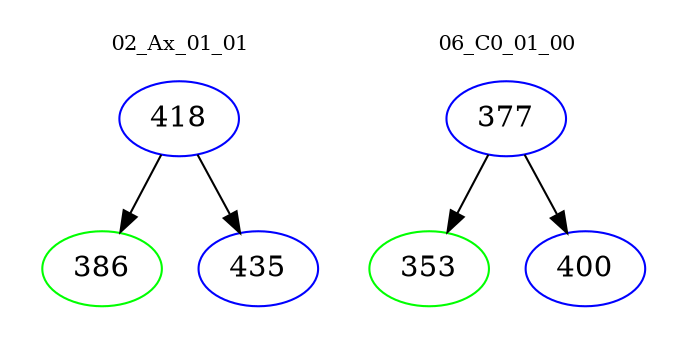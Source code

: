 digraph{
subgraph cluster_0 {
color = white
label = "02_Ax_01_01";
fontsize=10;
T0_418 [label="418", color="blue"]
T0_418 -> T0_386 [color="black"]
T0_386 [label="386", color="green"]
T0_418 -> T0_435 [color="black"]
T0_435 [label="435", color="blue"]
}
subgraph cluster_1 {
color = white
label = "06_C0_01_00";
fontsize=10;
T1_377 [label="377", color="blue"]
T1_377 -> T1_353 [color="black"]
T1_353 [label="353", color="green"]
T1_377 -> T1_400 [color="black"]
T1_400 [label="400", color="blue"]
}
}
